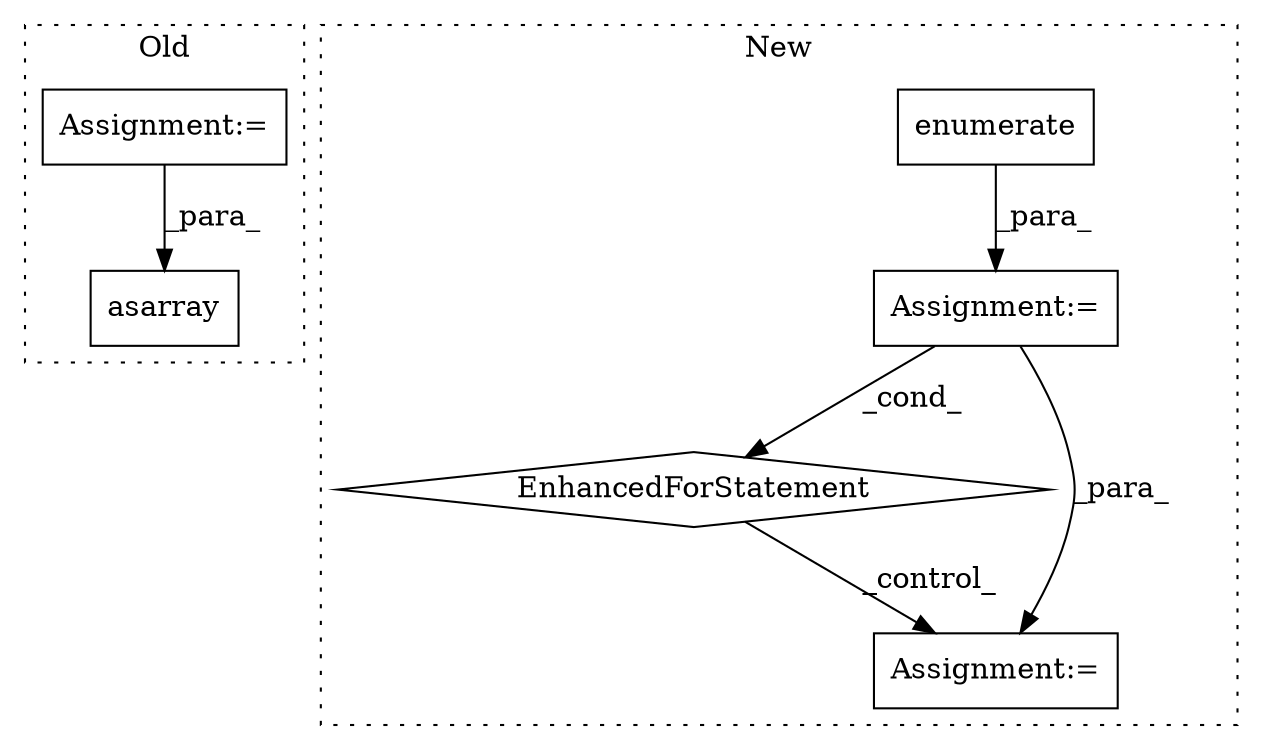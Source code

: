 digraph G {
subgraph cluster0 {
1 [label="asarray" a="32" s="1850,1994" l="19,-5" shape="box"];
3 [label="Assignment:=" a="7" s="1227" l="1" shape="box"];
label = "Old";
style="dotted";
}
subgraph cluster1 {
2 [label="enumerate" a="32" s="1425,1441" l="10,1" shape="box"];
4 [label="Assignment:=" a="7" s="1351,1442" l="64,2" shape="box"];
5 [label="EnhancedForStatement" a="70" s="1351,1442" l="64,2" shape="diamond"];
6 [label="Assignment:=" a="7" s="1462" l="1" shape="box"];
label = "New";
style="dotted";
}
2 -> 4 [label="_para_"];
3 -> 1 [label="_para_"];
4 -> 5 [label="_cond_"];
4 -> 6 [label="_para_"];
5 -> 6 [label="_control_"];
}
